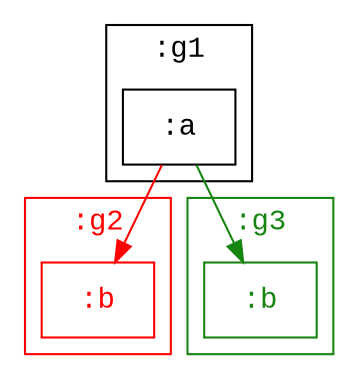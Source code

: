 digraph D {
    subgraph cluster_node1 { /* :g1 */
        label=":g1";
        shape="rectangle";
        fontname="Courier New";
        
        node2 [fontname="Courier New",shape="rectangle",label=":a"]
    }
    
    subgraph cluster_node3 { /* :g2 */
        label=":g2";
        shape="rectangle";
        fontname="Courier New";
        color="#ff0000";
        fontcolor="#ff0000";
        
        node4 [color="#ff0000",fontcolor="#ff0000",fontname="Courier New",shape="rectangle",label=":b"]
    }
    
    subgraph cluster_node5 { /* :g3 */
        label=":g3";
        shape="rectangle";
        fontname="Courier New";
        color="#158510";
        fontcolor="#158510";
        
        node6 [color="#158510",fontcolor="#158510",fontname="Courier New",shape="rectangle",label=":b"]
    }
    
    node2 -> node4 [color="#ff0000",]
    node2 -> node6 [color="#158510",]
}
